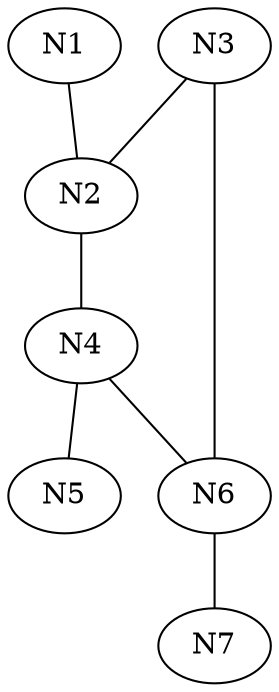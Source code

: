 graph {
    Node1 [label=N1]
    Node2 [label=N2]
    Node3 [label=N3]
    Node4 [label=N4]
    Node5 [label=N5]
    Node6 [label=N6]
    Node7 [label=N7]
    Node1 -- Node2
    Node3 -- Node2
    Node2 -- Node4
    Node4 -- Node5
    Node4 -- Node6
    Node3 -- Node6
    Node6 -- Node7
}